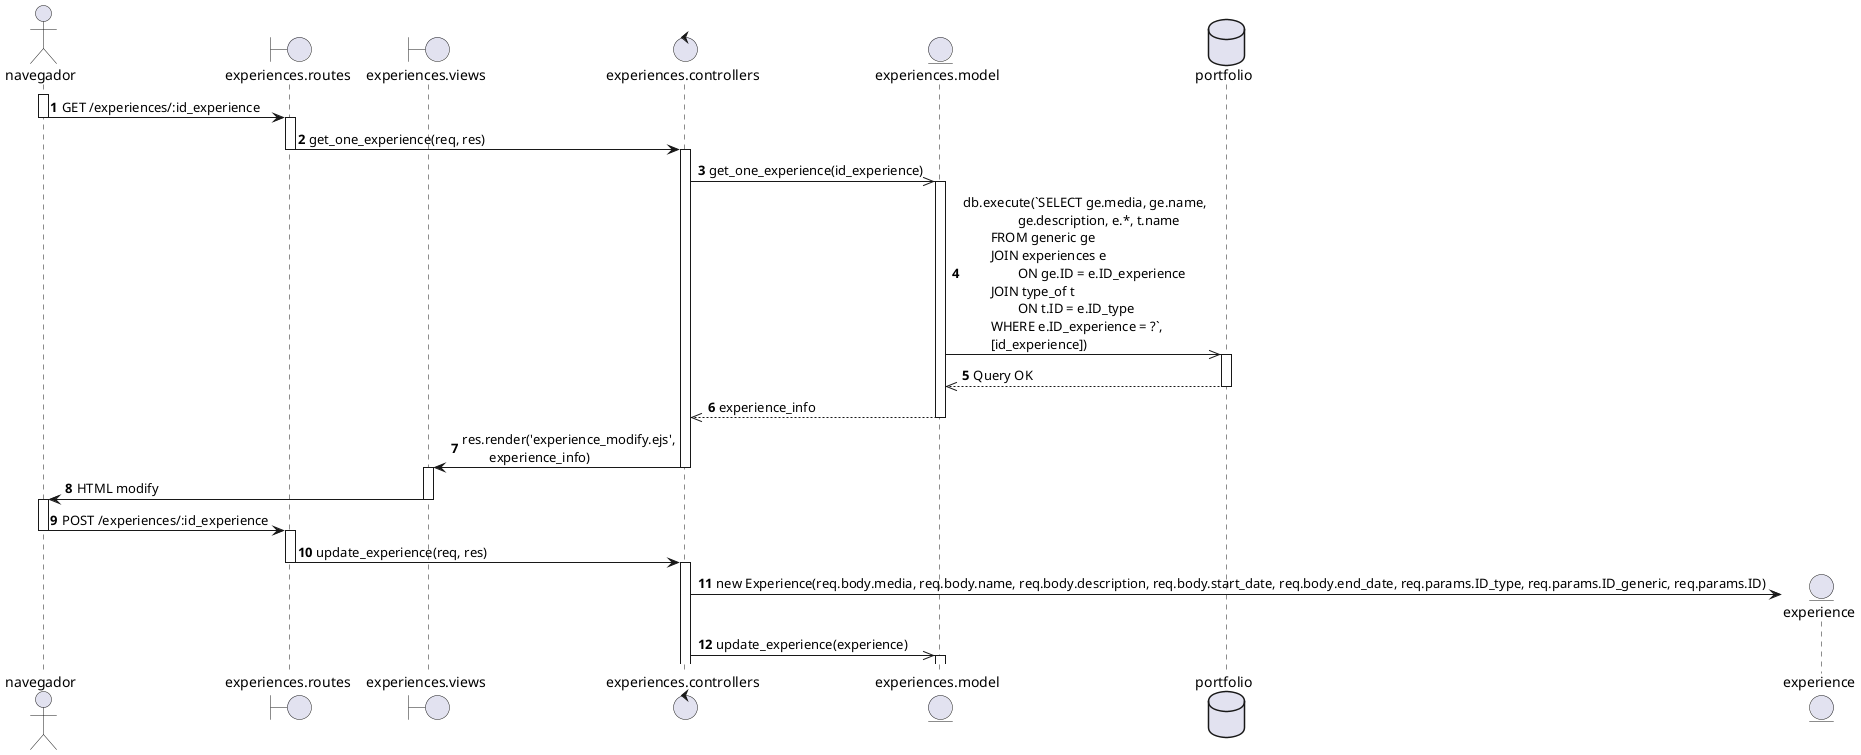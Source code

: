 @startuml

actor navegador as nav
boundary "experiences.routes" as routes
boundary "experiences.views" as view
control "experiences.controllers" as controller
entity "experiences.model" as model
database portfolio as db 
autonumber

activate nav
nav -> routes: GET /experiences/:id_experience
deactivate nav

activate routes
routes -> controller: get_one_experience(req, res)
deactivate routes

activate controller
controller ->> model: get_one_experience(id_experience)

activate model 
model ->> db: db.execute(`SELECT ge.media, ge.name, \n\t\tge.description, e.*, t.name \n\tFROM generic ge \n\tJOIN experiences e \n\t\tON ge.ID = e.ID_experience \n\tJOIN type_of t \n\t\tON t.ID = e.ID_type \n\tWHERE e.ID_experience = ?`, \n\t[id_experience])

activate db
db -->> model: Query OK
deactivate db

model -->> controller: experience_info
deactivate model

controller -> view: res.render('experience_modify.ejs', \n\texperience_info)
deactivate controller

activate view
view -> nav: HTML modify
deactivate view

activate nav
nav -> routes: POST /experiences/:id_experience
deactivate nav

activate routes
routes -> controller: update_experience(req, res)
deactivate routes

activate controller
create entity experience
controller -> experience: new Experience(req.body.media, req.body.name, req.body.description, req.body.start_date, req.body.end_date, req.params.ID_type, req.params.ID_generic, req.params.ID)
controller ->> model: update_experience(experience)

activate model


@enduml